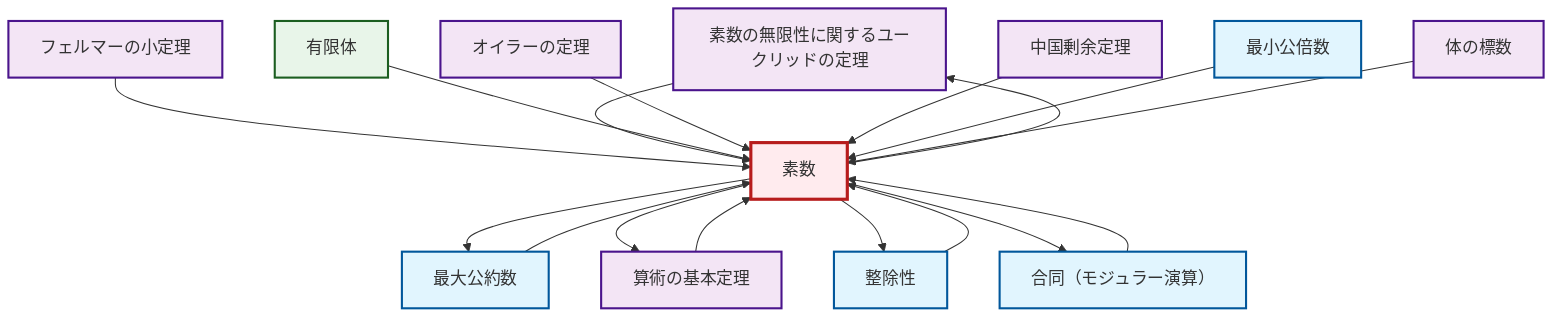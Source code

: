 graph TD
    classDef definition fill:#e1f5fe,stroke:#01579b,stroke-width:2px
    classDef theorem fill:#f3e5f5,stroke:#4a148c,stroke-width:2px
    classDef axiom fill:#fff3e0,stroke:#e65100,stroke-width:2px
    classDef example fill:#e8f5e9,stroke:#1b5e20,stroke-width:2px
    classDef current fill:#ffebee,stroke:#b71c1c,stroke-width:3px
    thm-euclid-infinitude-primes["素数の無限性に関するユークリッドの定理"]:::theorem
    thm-fundamental-arithmetic["算術の基本定理"]:::theorem
    thm-fermat-little["フェルマーの小定理"]:::theorem
    def-gcd["最大公約数"]:::definition
    def-divisibility["整除性"]:::definition
    ex-finite-field["有限体"]:::example
    def-lcm["最小公倍数"]:::definition
    thm-euler["オイラーの定理"]:::theorem
    def-prime["素数"]:::definition
    def-congruence["合同（モジュラー演算）"]:::definition
    thm-chinese-remainder["中国剰余定理"]:::theorem
    thm-field-characteristic["体の標数"]:::theorem
    def-prime --> def-gcd
    thm-fermat-little --> def-prime
    def-gcd --> def-prime
    def-congruence --> def-prime
    thm-euclid-infinitude-primes --> def-prime
    def-divisibility --> def-prime
    ex-finite-field --> def-prime
    def-prime --> thm-fundamental-arithmetic
    thm-euler --> def-prime
    def-prime --> def-divisibility
    thm-chinese-remainder --> def-prime
    thm-fundamental-arithmetic --> def-prime
    def-prime --> thm-euclid-infinitude-primes
    def-prime --> def-congruence
    def-lcm --> def-prime
    thm-field-characteristic --> def-prime
    class def-prime current